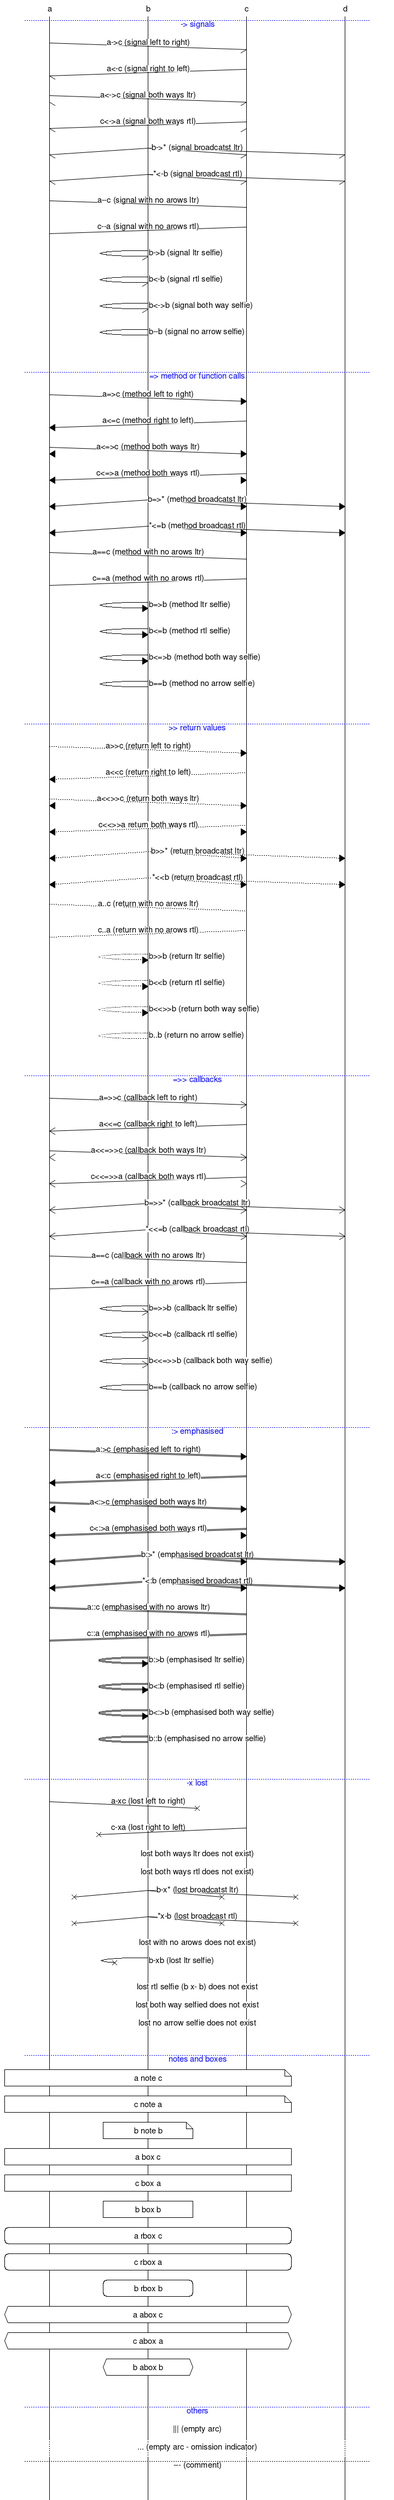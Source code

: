 # test01 - all possible arcs
msc {
hscale="1.2", arcgradient="12";
a,b,c,d;


--- [label="-> signals", linecolor="blue", textcolor="blue"];
a->c[label="a->c (signal left to right)"];
a<-c[label="a<-c (signal right to left)"];
a<->c[label="a<->c (signal both ways ltr)"];
c<->a[label="c<->a (signal both ways rtl)"];
b->*[label="b->* (signal broadcatst ltr)"];
*<-b[label="*<-b (signal broadcast rtl)"];
a--c[label="a--c (signal with no arows ltr)"];
c--a[label="c--a (signal with no arows rtl)"];
b->b[label="b->b (signal ltr selfie)"];
b<-b[label="b<-b (signal rtl selfie)"];
b<->b[label="b<->b (signal both way selfie)"];
b--b[label="b--b (signal no arrow selfie)"];

|||;
--- [label="=> method or function calls", linecolor="blue", textcolor="blue"];
a=>c[label="a=>c (method left to right)"];
a<=c[label="a<=c (method right to left)"];
a<=>c[label="a<=>c (method both ways ltr)"];
c<=>a[label="c<=>a (method both ways rtl)"];
b=>*[label="b=>* (method broadcatst ltr)"];
*<=b[label="*<=b (method broadcast rtl)"];
a==c[label="a==c (method with no arows ltr)"];
c==a[label="c==a (method with no arows rtl)"];
b=>b[label="b=>b (method ltr selfie)"];
b<=b[label="b<=b (method rtl selfie)"];
b<=>b[label="b<=>b (method both way selfie)"];
b==b[label="b==b (method no arrow selfie)"];

|||;
--- [label=">> return values", linecolor="blue", textcolor="blue"];
a>>c[label="a>>c (return left to right)"];
a<<c[label="a<<c (return right to left)"];
a<<>>c[label="a<<>>c (return both ways ltr)"];
c<<>>a[label="c<<>>a return both ways rtl)"];
b>>*[label="b>>* (return broadcatst ltr)"];
*<<b[label="*<<b (return broadcast rtl)"];
a..c[label="a..c (return with no arows ltr)"];
c..a[label="c..a (return with no arows rtl)"];
b>>b[label="b>>b (return ltr selfie)"];
b<<b[label="b<<b (return rtl selfie)"];
b<<>>b[label="b<<>>b (return both way selfie)"];
b..b[label="b..b (return no arrow selfie)"];

|||;
--- [label="=>> callbacks", linecolor="blue", textcolor="blue"];
a=>>c[label="a=>>c (callback left to right)"];
a<<=c[label="a<<=c (callback right to left)"];
a<<=>>c[label="a<<=>>c (callback both ways ltr)"];
c<<=>>a[label="c<<=>>a (callback both ways rtl)"];
b=>>*[label="b=>>* (callback broadcatst ltr)"];
*<<=b[label="*<<=b (callback broadcast rtl)"];
a==c[label="a==c (callback with no arows ltr)"];
c==a[label="c==a (callback with no arows rtl)"];
b=>>b[label="b=>>b (callback ltr selfie)"];
b<<=b[label="b<<=b (callback rtl selfie)"];
b<<=>>b[label="b<<=>>b (callback both way selfie)"];
b==b[label="b==b (callback no arrow selfie)"];

|||;
--- [label=":> emphasised", linecolor="blue", textcolor="blue"];
a:>c[label="a:>c (emphasised left to right)"];
a<:c[label="a<:c (emphasised right to left)"];
a<:>c[label="a<:>c (emphasised both ways ltr)"];
c<:>a[label="c<:>a (emphasised both ways rtl)"];
b:>*[label="b:>* (emphasised broadcatst ltr)"];
*<:b[label="*<:b (emphasised broadcast rtl)"];
a::c[label="a::c (emphasised with no arows ltr)"];
c::a[label="c::a (emphasised with no arows rtl)"];
b:>b[label="b:>b (emphasised ltr selfie)"];
b<:b[label="b<:b (emphasised rtl selfie)"];
b<:>b[label="b<:>b (emphasised both way selfie)"];
b::b[label="b::b (emphasised no arrow selfie)"];

|||;
--- [label="-x lost", linecolor="blue", textcolor="blue"];
a-xc[label="a-xc (lost left to right)"];
c-xa[label="c-xa (lost right to left)"];
|||[label="lost both ways ltr does not exist)"];
|||[label="lost both ways rtl does not exist)"];
b-x*[label="b-x* (lost broadcatst ltr)"];
*x-b[label="*x-b (lost broadcast rtl)"];
|||[label="lost with no arows does not exist)"];
b-xb[label="b-xb (lost ltr selfie)"];
|||[label="lost rtl selfie (b x- b) does not exist"];
|||[label="lost both way selfied does not exist"];
|||[label="lost no arrow selfie does not exist"];

|||;
--- [label="notes and boxes", linecolor="blue", textcolor="blue"];
a note c [label="a note c"];
c note a [label="c note a"];
b note b [label="b note b"];
a box c [label="a box c"];
c box a [label="c box a"];
b box b [label="b box b"];
a rbox c [label="a rbox c"];
c rbox a [label="c rbox a"];
b rbox b [label="b rbox b"];
a abox c [label="a abox c"];
c abox a [label="c abox a"];
b abox b [label="b abox b"];

|||;
---[label="others", linecolor="blue", textcolor="blue"];
|||[label="||| (empty arc)"];
...[label="... (empty arc - omission indicator)"];
---[label="--- (comment)"];

|||;
}
/*
    This file is part of mscgen_js.

    mscgen_js is free software: you can redistribute it and/or modify
    it under the terms of the GNU General Public License as published by
    the Free Software Foundation, either version 3 of the License, or
    (at your option) any later version.

    mscgen_js is distributed in the hope that it will be useful,
    but WITHOUT ANY WARRANTY; without even the implied warranty of
    MERCHANTABILITY or FITNESS FOR A PARTICULAR PURPOSE.  See the
    GNU General Public License for more details.

    You should have received a copy of the GNU General Public License
    along with mscgen_js.  If not, see <http://www.gnu.org/licenses/>.
*/
